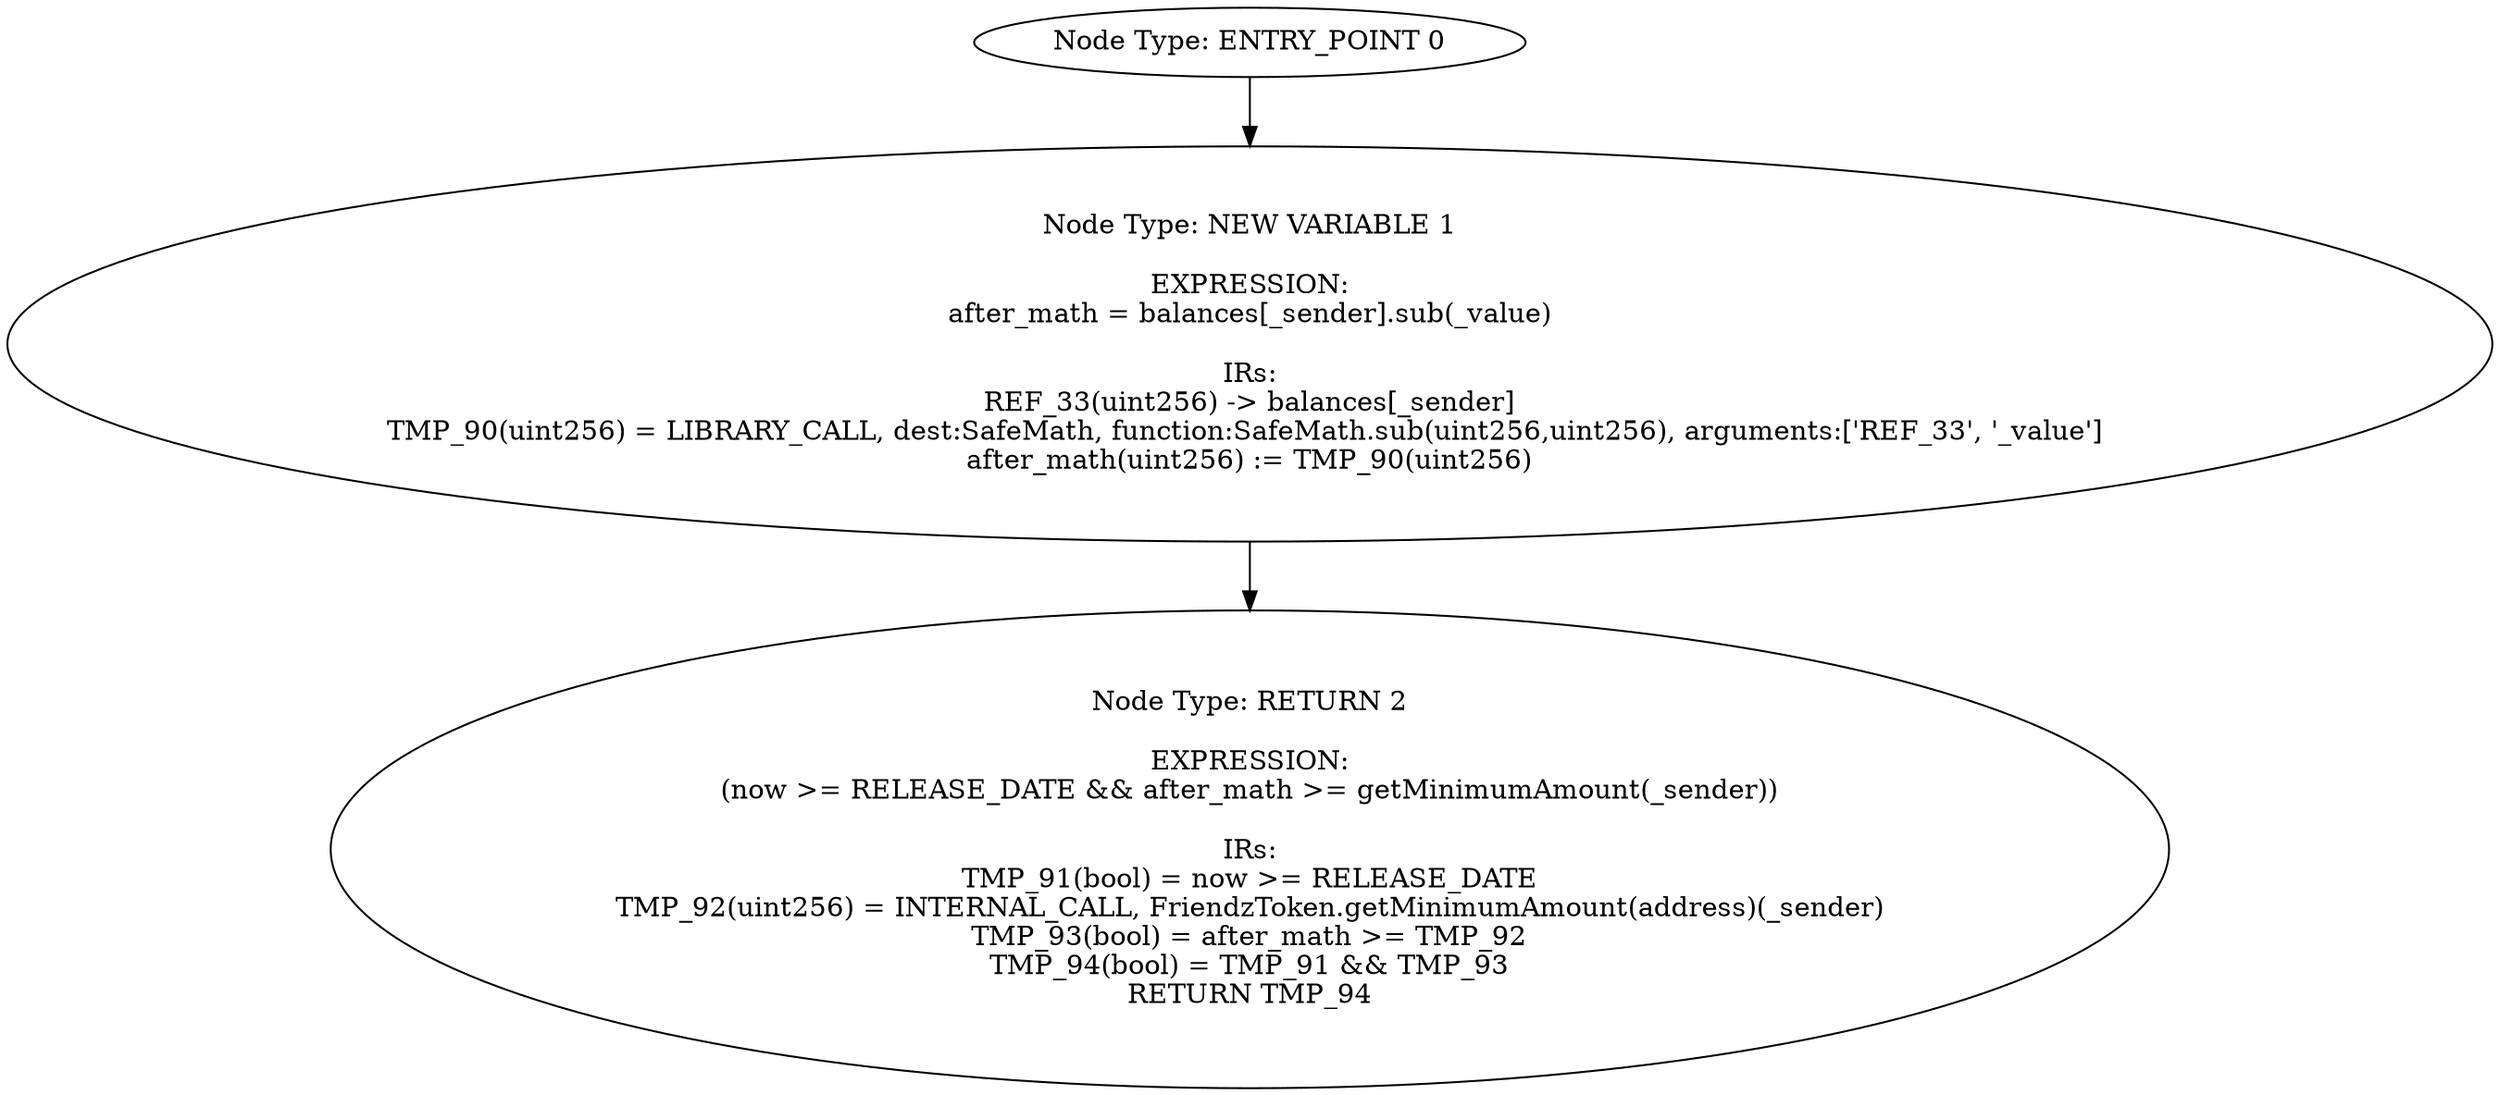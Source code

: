 digraph{
0[label="Node Type: ENTRY_POINT 0
"];
0->1;
1[label="Node Type: NEW VARIABLE 1

EXPRESSION:
after_math = balances[_sender].sub(_value)

IRs:
REF_33(uint256) -> balances[_sender]
TMP_90(uint256) = LIBRARY_CALL, dest:SafeMath, function:SafeMath.sub(uint256,uint256), arguments:['REF_33', '_value'] 
after_math(uint256) := TMP_90(uint256)"];
1->2;
2[label="Node Type: RETURN 2

EXPRESSION:
(now >= RELEASE_DATE && after_math >= getMinimumAmount(_sender))

IRs:
TMP_91(bool) = now >= RELEASE_DATE
TMP_92(uint256) = INTERNAL_CALL, FriendzToken.getMinimumAmount(address)(_sender)
TMP_93(bool) = after_math >= TMP_92
TMP_94(bool) = TMP_91 && TMP_93
RETURN TMP_94"];
}
